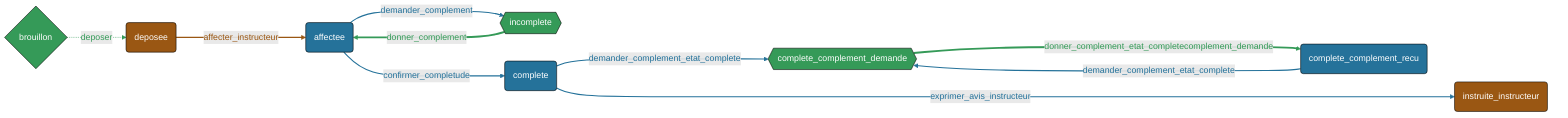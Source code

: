 graph LR
place0{"brouillon"}
style place0 fill:#359A58,color:white,stroke-width:1px,stroke:black
place1("deposee")
style place1 fill:#9A5713,color:white,stroke-width:1px,stroke:black
place2("affectee")
style place2 fill:#25729A,color:white,stroke-width:1px,stroke:black
place3{{"incomplete"}}
style place3 fill:#359A58,color:white,stroke-width:1px,stroke:black
place4("instruite_instructeur")
style place4 fill:#9A5713,color:white,stroke-width:1px,stroke:black
place10("complete")
style place10 fill:#25729A,color:white,stroke-width:1px,stroke:black
place11{{"complete_complement_demande"}}
style place11 fill:#359A58,color:white,stroke-width:1px,stroke:black
place12("complete_complement_recu")
style place12 fill:#25729A,color:white,stroke-width:1px,stroke:black
place0-.->|"deposer"|place1
linkStyle 0 stroke:#359A58,color:#359A58
place1--->|"affecter_instructeur"|place2
linkStyle 1 stroke:#9A5713,color:#9A5713,stroke-width:2px
place2-->|"demander_complement"|place3
linkStyle 2 stroke:#25729A,color:#25729A,stroke-width:2px
place3===>|"donner_complement"|place2
linkStyle 3 stroke:#359A58,color:#359A58
place2--->|"confirmer_completude"|place10
linkStyle 4 stroke:#25729A,color:#25729A,stroke-width:2px
place10--->|"demander_complement_etat_complete"|place11
linkStyle 5 stroke:#25729A,color:#25729A,stroke-width:2px
place12--->|"demander_complement_etat_complete"|place11
linkStyle 6 stroke:#25729A,color:#25729A,stroke-width:2px
place11===>|"donner_complement_etat_completecomplement_demande"|place12
linkStyle 7 stroke:#359A58,color:#359A58
place10------>|"exprimer_avis_instructeur"|place4
linkStyle 8 stroke:#25729A,color:#25729A,stroke-width:2px
